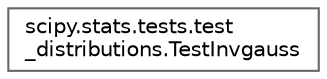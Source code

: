 digraph "Graphical Class Hierarchy"
{
 // LATEX_PDF_SIZE
  bgcolor="transparent";
  edge [fontname=Helvetica,fontsize=10,labelfontname=Helvetica,labelfontsize=10];
  node [fontname=Helvetica,fontsize=10,shape=box,height=0.2,width=0.4];
  rankdir="LR";
  Node0 [id="Node000000",label="scipy.stats.tests.test\l_distributions.TestInvgauss",height=0.2,width=0.4,color="grey40", fillcolor="white", style="filled",URL="$dc/dcb/classscipy_1_1stats_1_1tests_1_1test__distributions_1_1TestInvgauss.html",tooltip=" "];
}
